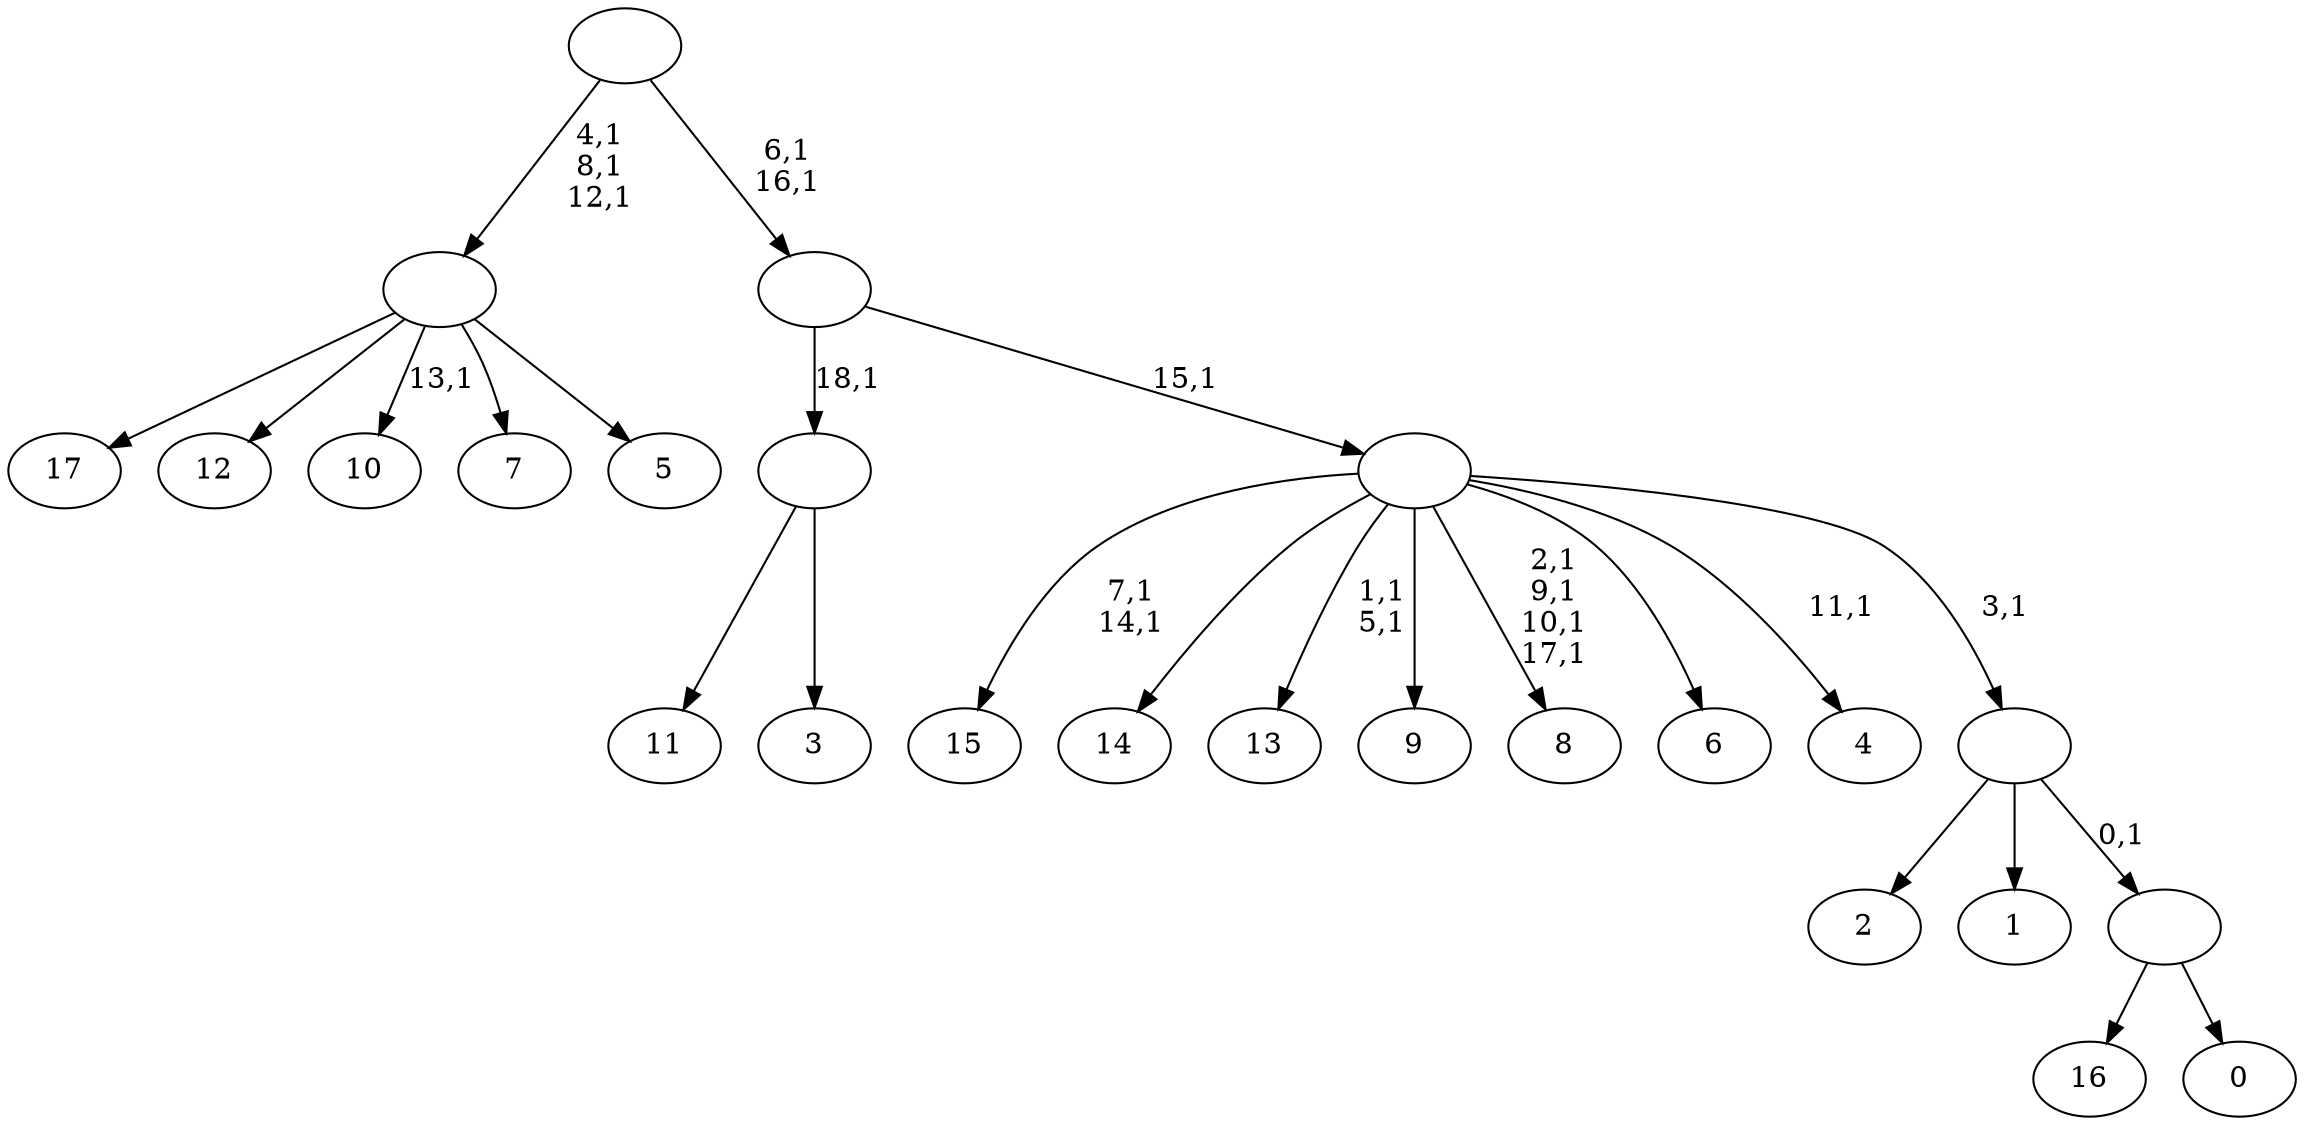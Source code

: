 digraph T {
	37 [label="17"]
	36 [label="16"]
	35 [label="15"]
	32 [label="14"]
	31 [label="13"]
	28 [label="12"]
	27 [label="11"]
	26 [label="10"]
	24 [label="9"]
	23 [label="8"]
	18 [label="7"]
	17 [label="6"]
	16 [label="5"]
	15 [label=""]
	12 [label="4"]
	10 [label="3"]
	9 [label=""]
	8 [label="2"]
	7 [label="1"]
	6 [label="0"]
	5 [label=""]
	4 [label=""]
	3 [label=""]
	2 [label=""]
	0 [label=""]
	15 -> 26 [label="13,1"]
	15 -> 37 [label=""]
	15 -> 28 [label=""]
	15 -> 18 [label=""]
	15 -> 16 [label=""]
	9 -> 27 [label=""]
	9 -> 10 [label=""]
	5 -> 36 [label=""]
	5 -> 6 [label=""]
	4 -> 8 [label=""]
	4 -> 7 [label=""]
	4 -> 5 [label="0,1"]
	3 -> 12 [label="11,1"]
	3 -> 23 [label="2,1\n9,1\n10,1\n17,1"]
	3 -> 31 [label="1,1\n5,1"]
	3 -> 35 [label="7,1\n14,1"]
	3 -> 32 [label=""]
	3 -> 24 [label=""]
	3 -> 17 [label=""]
	3 -> 4 [label="3,1"]
	2 -> 9 [label="18,1"]
	2 -> 3 [label="15,1"]
	0 -> 2 [label="6,1\n16,1"]
	0 -> 15 [label="4,1\n8,1\n12,1"]
}
